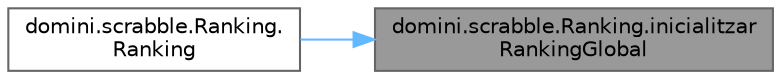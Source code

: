 digraph "domini.scrabble.Ranking.inicialitzarRankingGlobal"
{
 // INTERACTIVE_SVG=YES
 // LATEX_PDF_SIZE
  bgcolor="transparent";
  edge [fontname=Helvetica,fontsize=10,labelfontname=Helvetica,labelfontsize=10];
  node [fontname=Helvetica,fontsize=10,shape=box,height=0.2,width=0.4];
  rankdir="RL";
  Node1 [id="Node000001",label="domini.scrabble.Ranking.inicialitzar\lRankingGlobal",height=0.2,width=0.4,color="gray40", fillcolor="grey60", style="filled", fontcolor="black",tooltip="Inicialitza el ranking global amb les puntuacions actuals dels jugadors registrats."];
  Node1 -> Node2 [id="edge1_Node000001_Node000002",dir="back",color="steelblue1",style="solid",tooltip=" "];
  Node2 [id="Node000002",label="domini.scrabble.Ranking.\lRanking",height=0.2,width=0.4,color="grey40", fillcolor="white", style="filled",URL="$classdomini_1_1scrabble_1_1_ranking.html#a0b788f86575b5974c5f0445d0812c615",tooltip="Constructor de la classe Ranking."];
}
